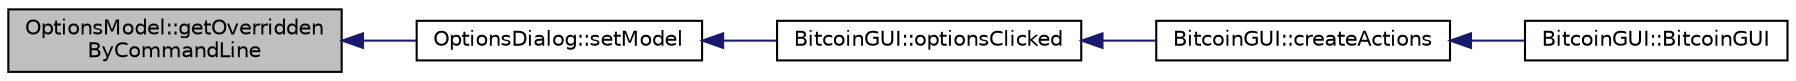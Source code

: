 digraph "OptionsModel::getOverriddenByCommandLine"
{
  edge [fontname="Helvetica",fontsize="10",labelfontname="Helvetica",labelfontsize="10"];
  node [fontname="Helvetica",fontsize="10",shape=record];
  rankdir="LR";
  Node154 [label="OptionsModel::getOverridden\lByCommandLine",height=0.2,width=0.4,color="black", fillcolor="grey75", style="filled", fontcolor="black"];
  Node154 -> Node155 [dir="back",color="midnightblue",fontsize="10",style="solid",fontname="Helvetica"];
  Node155 [label="OptionsDialog::setModel",height=0.2,width=0.4,color="black", fillcolor="white", style="filled",URL="$class_options_dialog.html#a11e902a52cb7472497d14e70cd9399d9"];
  Node155 -> Node156 [dir="back",color="midnightblue",fontsize="10",style="solid",fontname="Helvetica"];
  Node156 [label="BitcoinGUI::optionsClicked",height=0.2,width=0.4,color="black", fillcolor="white", style="filled",URL="$class_bitcoin_g_u_i.html#a366dfb05459cb49fec8adb7f97bf2ad7",tooltip="Show configuration dialog. "];
  Node156 -> Node157 [dir="back",color="midnightblue",fontsize="10",style="solid",fontname="Helvetica"];
  Node157 [label="BitcoinGUI::createActions",height=0.2,width=0.4,color="black", fillcolor="white", style="filled",URL="$class_bitcoin_g_u_i.html#a218c9f5712e5a08ebc9ce06513430bba",tooltip="Create the main UI actions. "];
  Node157 -> Node158 [dir="back",color="midnightblue",fontsize="10",style="solid",fontname="Helvetica"];
  Node158 [label="BitcoinGUI::BitcoinGUI",height=0.2,width=0.4,color="black", fillcolor="white", style="filled",URL="$class_bitcoin_g_u_i.html#a2598b4ffab4a206877bee80916cc775c"];
}
